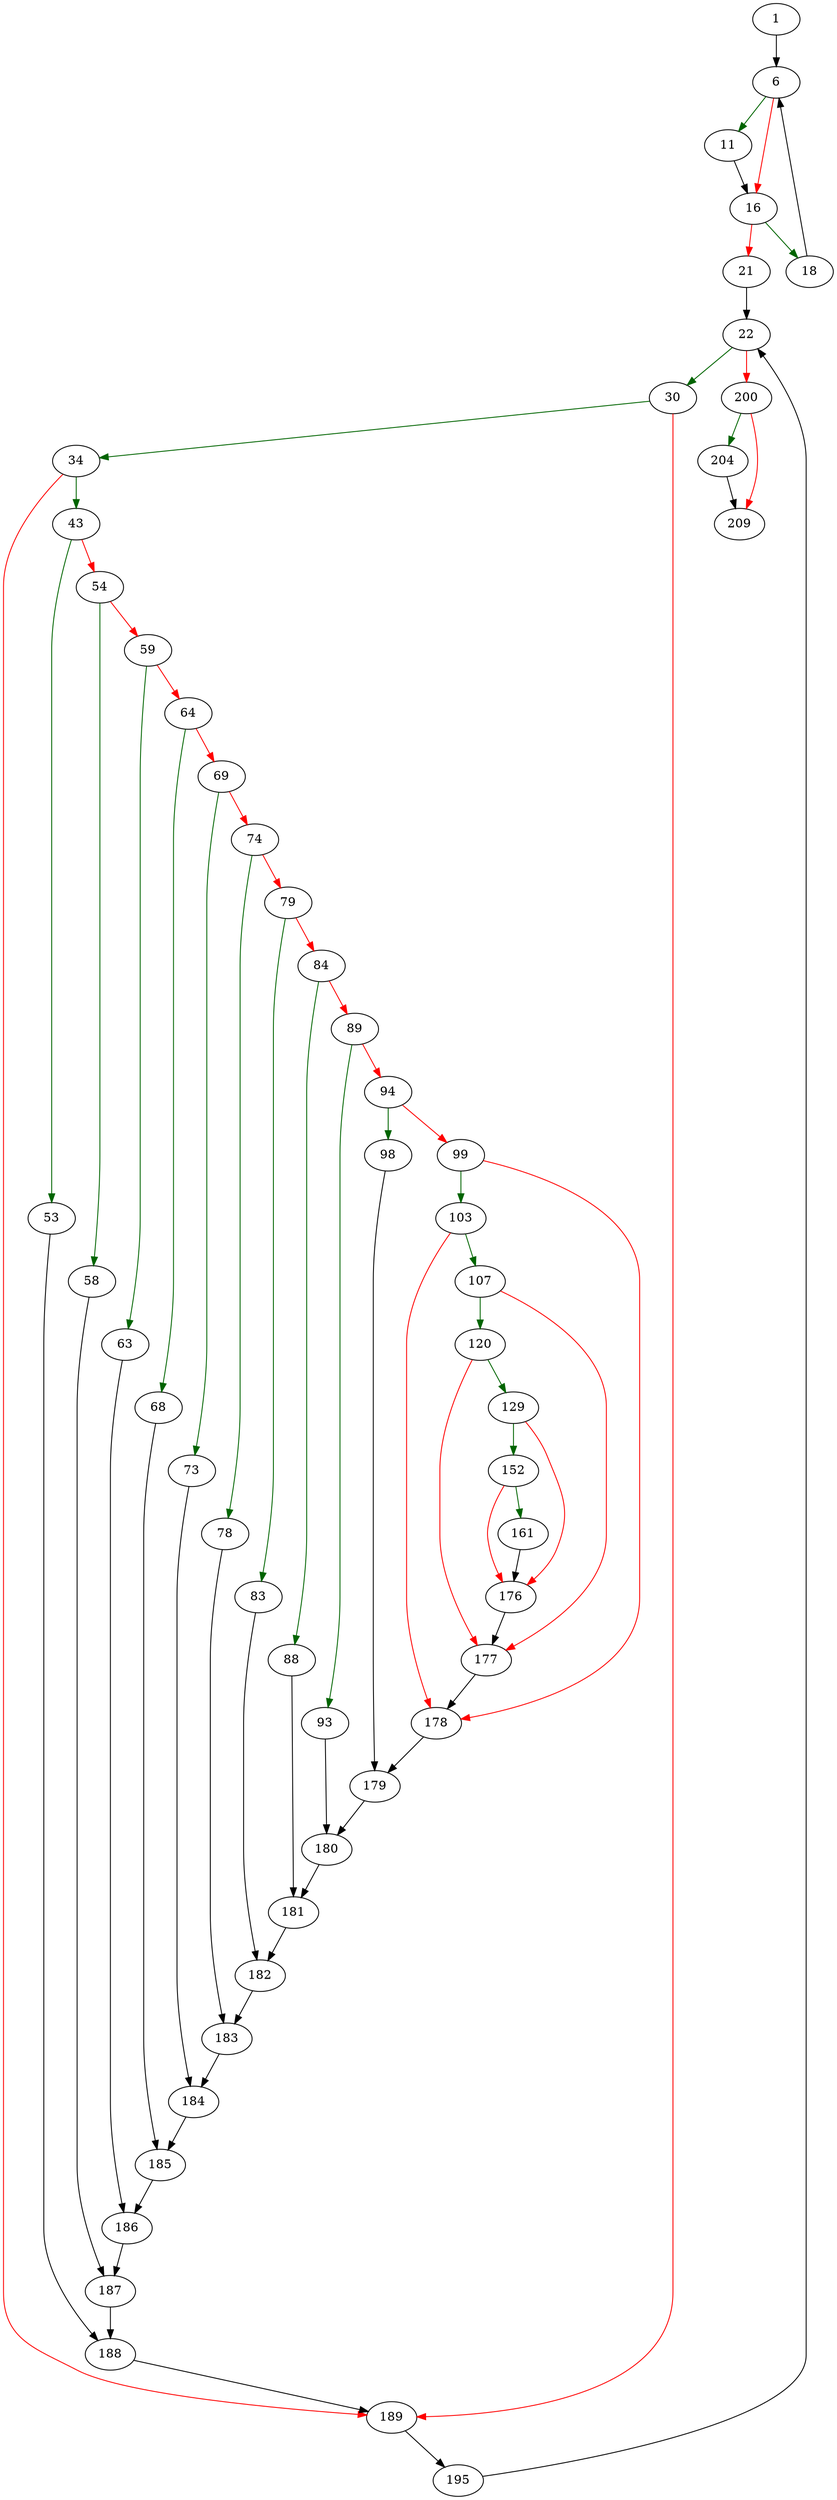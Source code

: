 strict digraph "resolve_backslashes" {
	// Node definitions.
	1 [entry=true];
	6;
	11;
	16;
	18;
	21;
	22;
	30;
	200;
	34;
	189;
	43;
	53;
	54;
	188;
	58;
	59;
	187;
	63;
	64;
	186;
	68;
	69;
	185;
	73;
	74;
	184;
	78;
	79;
	183;
	83;
	84;
	182;
	88;
	89;
	181;
	93;
	94;
	180;
	98;
	99;
	179;
	103;
	178;
	107;
	120;
	177;
	129;
	152;
	176;
	161;
	195;
	204;
	209;

	// Edge definitions.
	1 -> 6;
	6 -> 11 [
		color=darkgreen
		cond=true
	];
	6 -> 16 [
		color=red
		cond=false
	];
	11 -> 16;
	16 -> 18 [
		color=darkgreen
		cond=true
	];
	16 -> 21 [
		color=red
		cond=false
	];
	18 -> 6;
	21 -> 22;
	22 -> 30 [
		color=darkgreen
		cond=true
	];
	22 -> 200 [
		color=red
		cond=false
	];
	30 -> 34 [
		color=darkgreen
		cond=true
	];
	30 -> 189 [
		color=red
		cond=false
	];
	200 -> 204 [
		color=darkgreen
		cond=true
	];
	200 -> 209 [
		color=red
		cond=false
	];
	34 -> 189 [
		color=red
		cond=false
	];
	34 -> 43 [
		color=darkgreen
		cond=true
	];
	189 -> 195;
	43 -> 53 [
		color=darkgreen
		cond=true
	];
	43 -> 54 [
		color=red
		cond=false
	];
	53 -> 188;
	54 -> 58 [
		color=darkgreen
		cond=true
	];
	54 -> 59 [
		color=red
		cond=false
	];
	188 -> 189;
	58 -> 187;
	59 -> 63 [
		color=darkgreen
		cond=true
	];
	59 -> 64 [
		color=red
		cond=false
	];
	187 -> 188;
	63 -> 186;
	64 -> 68 [
		color=darkgreen
		cond=true
	];
	64 -> 69 [
		color=red
		cond=false
	];
	186 -> 187;
	68 -> 185;
	69 -> 73 [
		color=darkgreen
		cond=true
	];
	69 -> 74 [
		color=red
		cond=false
	];
	185 -> 186;
	73 -> 184;
	74 -> 78 [
		color=darkgreen
		cond=true
	];
	74 -> 79 [
		color=red
		cond=false
	];
	184 -> 185;
	78 -> 183;
	79 -> 83 [
		color=darkgreen
		cond=true
	];
	79 -> 84 [
		color=red
		cond=false
	];
	183 -> 184;
	83 -> 182;
	84 -> 88 [
		color=darkgreen
		cond=true
	];
	84 -> 89 [
		color=red
		cond=false
	];
	182 -> 183;
	88 -> 181;
	89 -> 93 [
		color=darkgreen
		cond=true
	];
	89 -> 94 [
		color=red
		cond=false
	];
	181 -> 182;
	93 -> 180;
	94 -> 98 [
		color=darkgreen
		cond=true
	];
	94 -> 99 [
		color=red
		cond=false
	];
	180 -> 181;
	98 -> 179;
	99 -> 103 [
		color=darkgreen
		cond=true
	];
	99 -> 178 [
		color=red
		cond=false
	];
	179 -> 180;
	103 -> 178 [
		color=red
		cond=false
	];
	103 -> 107 [
		color=darkgreen
		cond=true
	];
	178 -> 179;
	107 -> 120 [
		color=darkgreen
		cond=true
	];
	107 -> 177 [
		color=red
		cond=false
	];
	120 -> 177 [
		color=red
		cond=false
	];
	120 -> 129 [
		color=darkgreen
		cond=true
	];
	177 -> 178;
	129 -> 152 [
		color=darkgreen
		cond=true
	];
	129 -> 176 [
		color=red
		cond=false
	];
	152 -> 176 [
		color=red
		cond=false
	];
	152 -> 161 [
		color=darkgreen
		cond=true
	];
	176 -> 177;
	161 -> 176;
	195 -> 22;
	204 -> 209;
}